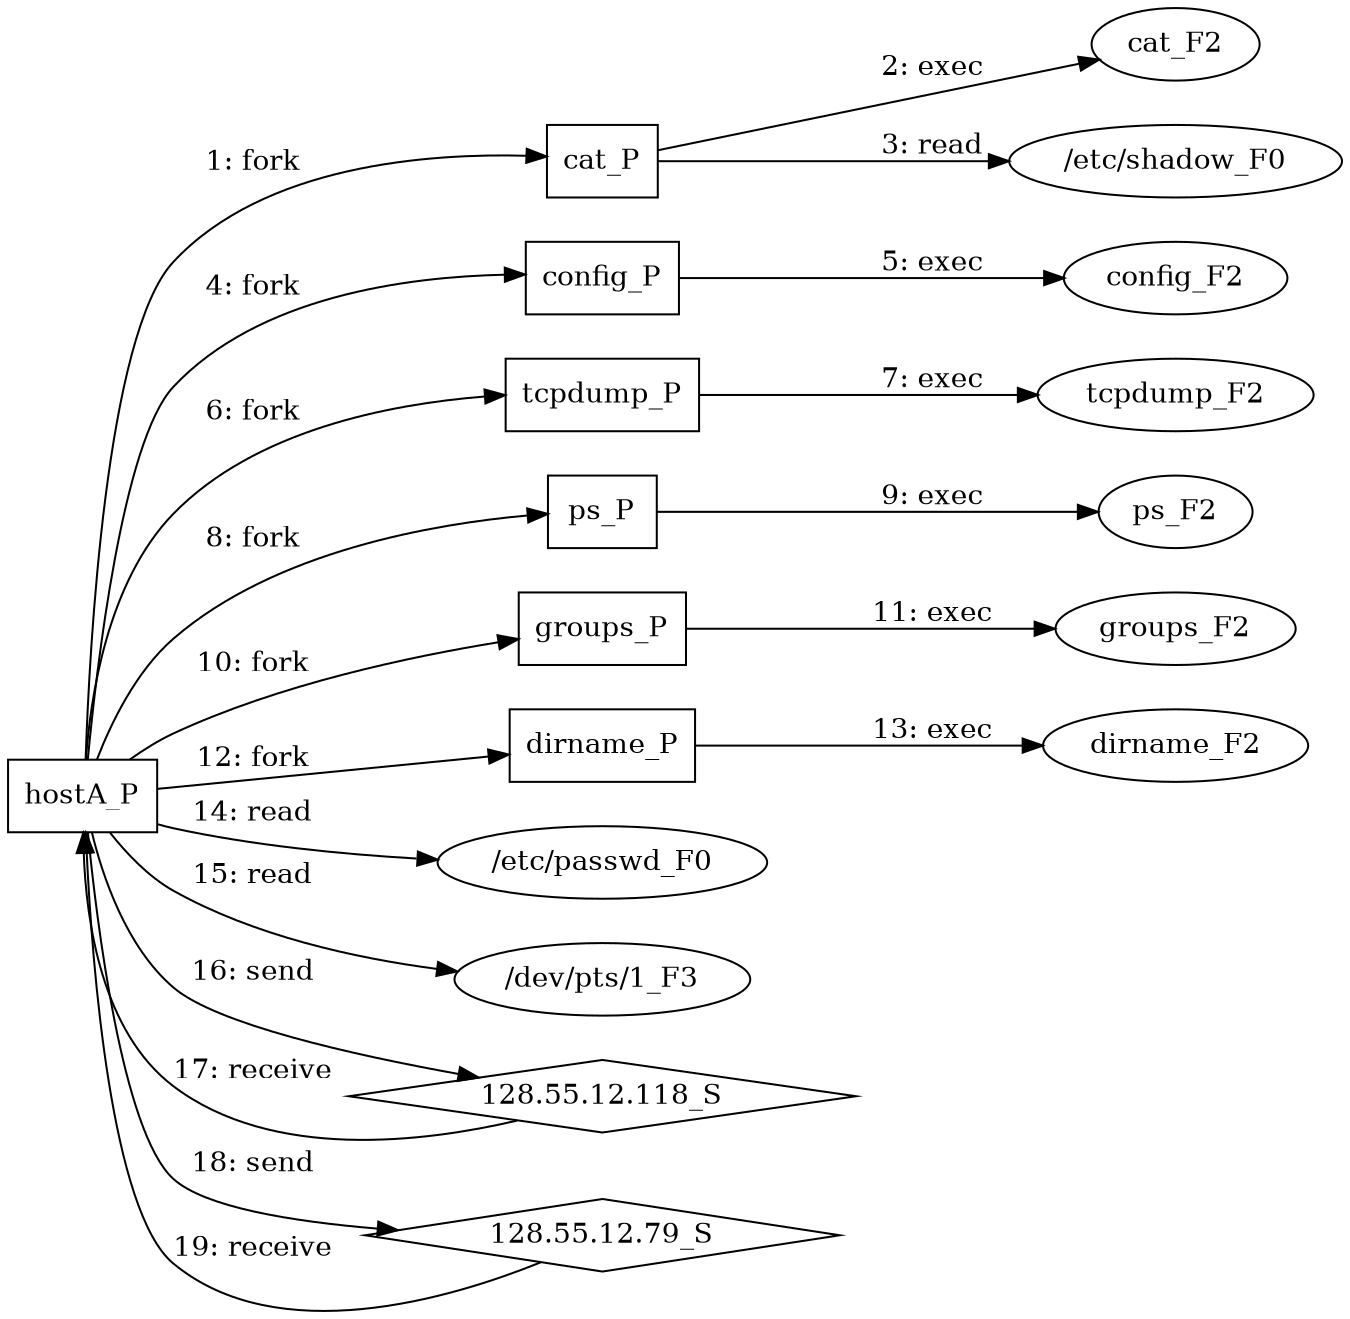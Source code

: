 digraph "Information gather and exfiltration (Host A)_man.dot" {
rankdir="LR"
size="9"
fixedsize="false"
splines="true"
nodesep=0.3
ranksep=0
fontsize=10
overlap="scalexy"
engine= "neato"
	hostA_P [node_type=Process shape=box]
	cat_P [node_type=Process shape=box]
	hostA_P -> cat_P [label="1: fork"]
	cat_F2 [node_type=File shape=ellipse]
	cat_P -> cat_F2 [label="2: exec"]
	"/etc/shadow_F0" [node_type=File shape=ellipse]
	cat_P -> "/etc/shadow_F0" [label="3: read"]
	config_P [node_type=Process shape=box]
	hostA_P -> config_P [label="4: fork"]
	config_F2 [node_type=File shape=ellipse]
	config_P -> config_F2 [label="5: exec"]
	tcpdump_P [node_type=Process shape=box]
	hostA_P -> tcpdump_P [label="6: fork"]
	tcpdump_F2 [node_type=File shape=ellipse]
	tcpdump_P -> tcpdump_F2 [label="7: exec"]
	ps_P [node_type=Process shape=box]
	hostA_P -> ps_P [label="8: fork"]
	ps_F2 [node_type=File shape=ellipse]
	ps_P -> ps_F2 [label="9: exec"]
	groups_P [node_type=Process shape=box]
	hostA_P -> groups_P [label="10: fork"]
	groups_F2 [node_type=File shape=ellipse]
	groups_P -> groups_F2 [label="11: exec"]
	dirname_P [node_type=Process shape=box]
	hostA_P -> dirname_P [label="12: fork"]
	dirname_F2 [node_type=File shape=ellipse]
	dirname_P -> dirname_F2 [label="13: exec"]
	"/etc/passwd_F0" [node_type=File shape=ellipse]
	hostA_P -> "/etc/passwd_F0" [label="14: read"]
	"/dev/pts/1_F3" [node_type=File shape=ellipse]
	hostA_P -> "/dev/pts/1_F3" [label="15: read"]
	"128.55.12.118_S" [node_type=Socket shape=diamond]
	"128.55.12.79_S" [node_type=Socket shape=diamond]
	hostA_P -> "128.55.12.118_S" [label="16: send"]
	"128.55.12.118_S" -> hostA_P [label="17: receive"]
	hostA_P -> "128.55.12.79_S" [label="18: send"]
	"128.55.12.79_S" -> hostA_P [label="19: receive"]
}
